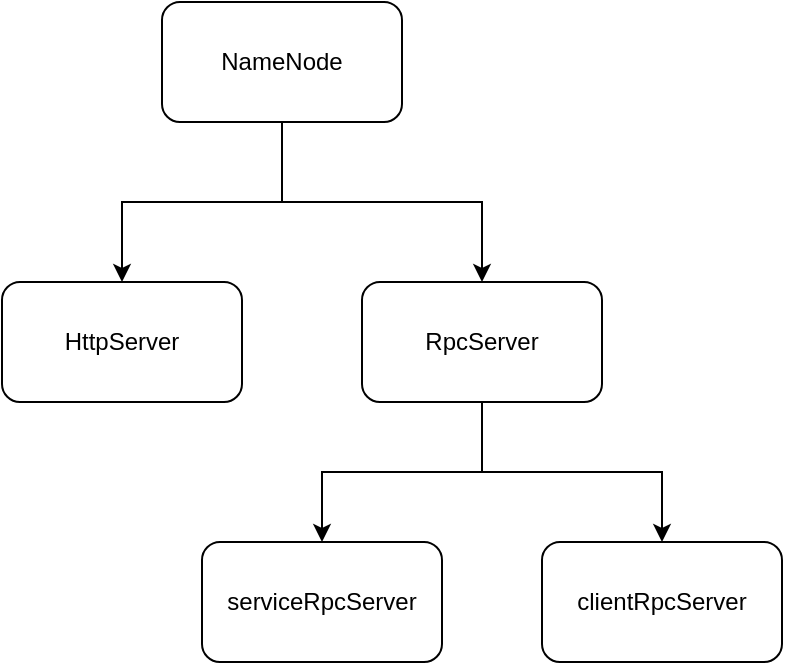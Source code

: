<mxfile version="14.6.7" type="device" pages="4"><diagram id="ly2ooe9w6-Pa7oqlMoro" name="NameNode"><mxGraphModel dx="1298" dy="688" grid="1" gridSize="10" guides="1" tooltips="1" connect="1" arrows="1" fold="1" page="1" pageScale="1" pageWidth="827" pageHeight="1169" math="0" shadow="0"><root><mxCell id="0"/><mxCell id="1" parent="0"/><mxCell id="ha4TE4l5QeBn7lYoLzAS-3" value="" style="edgeStyle=orthogonalEdgeStyle;rounded=0;orthogonalLoop=1;jettySize=auto;html=1;" parent="1" source="ha4TE4l5QeBn7lYoLzAS-1" target="ha4TE4l5QeBn7lYoLzAS-2" edge="1"><mxGeometry relative="1" as="geometry"/></mxCell><mxCell id="ha4TE4l5QeBn7lYoLzAS-6" style="edgeStyle=orthogonalEdgeStyle;rounded=0;orthogonalLoop=1;jettySize=auto;html=1;" parent="1" source="ha4TE4l5QeBn7lYoLzAS-1" target="ha4TE4l5QeBn7lYoLzAS-4" edge="1"><mxGeometry relative="1" as="geometry"/></mxCell><mxCell id="ha4TE4l5QeBn7lYoLzAS-1" value="NameNode" style="rounded=1;whiteSpace=wrap;html=1;" parent="1" vertex="1"><mxGeometry x="230" y="210" width="120" height="60" as="geometry"/></mxCell><mxCell id="ha4TE4l5QeBn7lYoLzAS-2" value="HttpServer" style="rounded=1;whiteSpace=wrap;html=1;" parent="1" vertex="1"><mxGeometry x="150" y="350" width="120" height="60" as="geometry"/></mxCell><mxCell id="ha4TE4l5QeBn7lYoLzAS-8" value="" style="edgeStyle=orthogonalEdgeStyle;rounded=0;orthogonalLoop=1;jettySize=auto;html=1;" parent="1" source="ha4TE4l5QeBn7lYoLzAS-4" target="ha4TE4l5QeBn7lYoLzAS-7" edge="1"><mxGeometry relative="1" as="geometry"/></mxCell><mxCell id="ha4TE4l5QeBn7lYoLzAS-9" style="edgeStyle=orthogonalEdgeStyle;rounded=0;orthogonalLoop=1;jettySize=auto;html=1;entryX=0.5;entryY=0;entryDx=0;entryDy=0;" parent="1" source="ha4TE4l5QeBn7lYoLzAS-4" target="ha4TE4l5QeBn7lYoLzAS-10" edge="1"><mxGeometry relative="1" as="geometry"><mxPoint x="450" y="490" as="targetPoint"/></mxGeometry></mxCell><mxCell id="ha4TE4l5QeBn7lYoLzAS-4" value="RpcServer" style="rounded=1;whiteSpace=wrap;html=1;" parent="1" vertex="1"><mxGeometry x="330" y="350" width="120" height="60" as="geometry"/></mxCell><mxCell id="ha4TE4l5QeBn7lYoLzAS-7" value="serviceRpcServer" style="whiteSpace=wrap;html=1;rounded=1;" parent="1" vertex="1"><mxGeometry x="250" y="480" width="120" height="60" as="geometry"/></mxCell><mxCell id="ha4TE4l5QeBn7lYoLzAS-10" value="clientRpcServer" style="whiteSpace=wrap;html=1;rounded=1;" parent="1" vertex="1"><mxGeometry x="420" y="480" width="120" height="60" as="geometry"/></mxCell></root></mxGraphModel></diagram><diagram id="RKNqn7NyVi2s0vq0bVoF" name="NameNode联邦"><mxGraphModel dx="1773" dy="528" grid="1" gridSize="10" guides="1" tooltips="1" connect="1" arrows="1" fold="1" page="1" pageScale="1" pageWidth="827" pageHeight="1169" math="0" shadow="0">&#xa;      <root>&#xa;        <mxCell id="gmCoTBchSWpw36qI7Mmh-0"/>&#xa;        <mxCell id="gmCoTBchSWpw36qI7Mmh-1" parent="gmCoTBchSWpw36qI7Mmh-0"/>&#xa;        <mxCell id="B1KEJI9ywLASDL8doi5c-4" style="edgeStyle=orthogonalEdgeStyle;rounded=0;orthogonalLoop=1;jettySize=auto;html=1;exitX=0.5;exitY=0;exitDx=0;exitDy=0;" parent="gmCoTBchSWpw36qI7Mmh-1" source="SfHE6blUwgNnkiZhLA7p-4" target="B1KEJI9ywLASDL8doi5c-3" edge="1">&#xa;          <mxGeometry relative="1" as="geometry"/>&#xa;        </mxCell>&#xa;        <mxCell id="SfHE6blUwgNnkiZhLA7p-4" value="" style="rounded=1;whiteSpace=wrap;html=1;" parent="gmCoTBchSWpw36qI7Mmh-1" vertex="1">&#xa;          <mxGeometry x="160" y="80" width="260" height="300" as="geometry"/>&#xa;        </mxCell>&#xa;        <mxCell id="B1KEJI9ywLASDL8doi5c-2" style="edgeStyle=orthogonalEdgeStyle;rounded=0;orthogonalLoop=1;jettySize=auto;html=1;entryX=1;entryY=0.5;entryDx=0;entryDy=0;" parent="gmCoTBchSWpw36qI7Mmh-1" source="SfHE6blUwgNnkiZhLA7p-0" target="B1KEJI9ywLASDL8doi5c-0" edge="1">&#xa;          <mxGeometry relative="1" as="geometry"/>&#xa;        </mxCell>&#xa;        <mxCell id="SfHE6blUwgNnkiZhLA7p-0" value="NameNode&lt;br&gt;active" style="rounded=1;whiteSpace=wrap;html=1;" parent="gmCoTBchSWpw36qI7Mmh-1" vertex="1">&#xa;          <mxGeometry x="230" y="150" width="120" height="60" as="geometry"/>&#xa;        </mxCell>&#xa;        <mxCell id="B1KEJI9ywLASDL8doi5c-6" style="edgeStyle=orthogonalEdgeStyle;rounded=0;orthogonalLoop=1;jettySize=auto;html=1;entryX=1;entryY=0.5;entryDx=0;entryDy=0;" parent="gmCoTBchSWpw36qI7Mmh-1" source="SfHE6blUwgNnkiZhLA7p-1" target="B1KEJI9ywLASDL8doi5c-5" edge="1">&#xa;          <mxGeometry relative="1" as="geometry"/>&#xa;        </mxCell>&#xa;        <mxCell id="SfHE6blUwgNnkiZhLA7p-1" value="NameNode&lt;br&gt;standby" style="rounded=1;whiteSpace=wrap;html=1;" parent="gmCoTBchSWpw36qI7Mmh-1" vertex="1">&#xa;          <mxGeometry x="230" y="260" width="120" height="60" as="geometry"/>&#xa;        </mxCell>&#xa;        <mxCell id="SfHE6blUwgNnkiZhLA7p-5" value="NamingService" style="text;html=1;strokeColor=none;fillColor=none;align=center;verticalAlign=middle;whiteSpace=wrap;rounded=0;" parent="gmCoTBchSWpw36qI7Mmh-1" vertex="1">&#xa;          <mxGeometry x="270" y="100" width="40" height="20" as="geometry"/>&#xa;        </mxCell>&#xa;        <mxCell id="SfHE6blUwgNnkiZhLA7p-11" style="edgeStyle=orthogonalEdgeStyle;rounded=0;orthogonalLoop=1;jettySize=auto;html=1;exitX=0.5;exitY=0;exitDx=0;exitDy=0;" parent="gmCoTBchSWpw36qI7Mmh-1" source="SfHE6blUwgNnkiZhLA7p-6" target="SfHE6blUwgNnkiZhLA7p-4" edge="1">&#xa;          <mxGeometry relative="1" as="geometry"/>&#xa;        </mxCell>&#xa;        <mxCell id="SfHE6blUwgNnkiZhLA7p-12" style="edgeStyle=orthogonalEdgeStyle;rounded=0;orthogonalLoop=1;jettySize=auto;html=1;exitX=0.75;exitY=0;exitDx=0;exitDy=0;entryX=0.25;entryY=1;entryDx=0;entryDy=0;" parent="gmCoTBchSWpw36qI7Mmh-1" source="SfHE6blUwgNnkiZhLA7p-6" target="SfHE6blUwgNnkiZhLA7p-7" edge="1">&#xa;          <mxGeometry relative="1" as="geometry"/>&#xa;        </mxCell>&#xa;        <mxCell id="SfHE6blUwgNnkiZhLA7p-6" value="DataNode" style="rounded=1;whiteSpace=wrap;html=1;" parent="gmCoTBchSWpw36qI7Mmh-1" vertex="1">&#xa;          <mxGeometry x="230" y="440" width="120" height="60" as="geometry"/>&#xa;        </mxCell>&#xa;        <mxCell id="SfHE6blUwgNnkiZhLA7p-7" value="" style="rounded=1;whiteSpace=wrap;html=1;" parent="gmCoTBchSWpw36qI7Mmh-1" vertex="1">&#xa;          <mxGeometry x="490" y="80" width="260" height="300" as="geometry"/>&#xa;        </mxCell>&#xa;        <mxCell id="SfHE6blUwgNnkiZhLA7p-10" value="NamingService" style="text;html=1;strokeColor=none;fillColor=none;align=center;verticalAlign=middle;whiteSpace=wrap;rounded=0;" parent="gmCoTBchSWpw36qI7Mmh-1" vertex="1">&#xa;          <mxGeometry x="600" y="100" width="40" height="20" as="geometry"/>&#xa;        </mxCell>&#xa;        <mxCell id="SfHE6blUwgNnkiZhLA7p-14" style="edgeStyle=orthogonalEdgeStyle;rounded=0;orthogonalLoop=1;jettySize=auto;html=1;entryX=0.5;entryY=1;entryDx=0;entryDy=0;" parent="gmCoTBchSWpw36qI7Mmh-1" source="SfHE6blUwgNnkiZhLA7p-13" target="SfHE6blUwgNnkiZhLA7p-7" edge="1">&#xa;          <mxGeometry relative="1" as="geometry"/>&#xa;        </mxCell>&#xa;        <mxCell id="SfHE6blUwgNnkiZhLA7p-15" style="edgeStyle=orthogonalEdgeStyle;rounded=0;orthogonalLoop=1;jettySize=auto;html=1;exitX=0.25;exitY=0;exitDx=0;exitDy=0;entryX=0.75;entryY=1;entryDx=0;entryDy=0;" parent="gmCoTBchSWpw36qI7Mmh-1" source="SfHE6blUwgNnkiZhLA7p-13" target="SfHE6blUwgNnkiZhLA7p-4" edge="1">&#xa;          <mxGeometry relative="1" as="geometry"/>&#xa;        </mxCell>&#xa;        <mxCell id="SfHE6blUwgNnkiZhLA7p-13" value="DataNode" style="rounded=1;whiteSpace=wrap;html=1;" parent="gmCoTBchSWpw36qI7Mmh-1" vertex="1">&#xa;          <mxGeometry x="560" y="450" width="120" height="50" as="geometry"/>&#xa;        </mxCell>&#xa;        <mxCell id="B1KEJI9ywLASDL8doi5c-10" value="" style="edgeStyle=orthogonalEdgeStyle;rounded=0;orthogonalLoop=1;jettySize=auto;html=1;" parent="gmCoTBchSWpw36qI7Mmh-1" source="B1KEJI9ywLASDL8doi5c-3" target="B1KEJI9ywLASDL8doi5c-9" edge="1">&#xa;          <mxGeometry relative="1" as="geometry"/>&#xa;        </mxCell>&#xa;        <mxCell id="B1KEJI9ywLASDL8doi5c-0" value="对应源码中的BPServiceActor" style="rounded=1;whiteSpace=wrap;html=1;" parent="gmCoTBchSWpw36qI7Mmh-1" vertex="1">&#xa;          <mxGeometry x="20" y="150" width="120" height="60" as="geometry"/>&#xa;        </mxCell>&#xa;        <mxCell id="B1KEJI9ywLASDL8doi5c-3" value="对应源码中的BPofferService" style="rounded=1;whiteSpace=wrap;html=1;" parent="gmCoTBchSWpw36qI7Mmh-1" vertex="1">&#xa;          <mxGeometry x="20" y="20" width="120" height="60" as="geometry"/>&#xa;        </mxCell>&#xa;        <mxCell id="B1KEJI9ywLASDL8doi5c-5" value="对应源码中的BPServiceActor" style="rounded=1;whiteSpace=wrap;html=1;" parent="gmCoTBchSWpw36qI7Mmh-1" vertex="1">&#xa;          <mxGeometry x="20" y="260" width="120" height="60" as="geometry"/>&#xa;        </mxCell>&#xa;        <mxCell id="B1KEJI9ywLASDL8doi5c-7" value="NameNode&lt;br&gt;active" style="rounded=1;whiteSpace=wrap;html=1;" parent="gmCoTBchSWpw36qI7Mmh-1" vertex="1">&#xa;          <mxGeometry x="560" y="150" width="120" height="60" as="geometry"/>&#xa;        </mxCell>&#xa;        <mxCell id="B1KEJI9ywLASDL8doi5c-8" value="NameNode&lt;br&gt;standby" style="rounded=1;whiteSpace=wrap;html=1;" parent="gmCoTBchSWpw36qI7Mmh-1" vertex="1">&#xa;          <mxGeometry x="560" y="260" width="120" height="60" as="geometry"/>&#xa;        </mxCell>&#xa;        <mxCell id="B1KEJI9ywLASDL8doi5c-9" value="BlockPool" style="whiteSpace=wrap;html=1;rounded=1;" parent="gmCoTBchSWpw36qI7Mmh-1" vertex="1">&#xa;          <mxGeometry x="-180" y="135" width="130" height="90" as="geometry"/>&#xa;        </mxCell>&#xa;        <mxCell id="B1KEJI9ywLASDL8doi5c-12" value="&lt;meta charset=&quot;utf-8&quot;&gt;&lt;span style=&quot;color: rgb(0, 0, 0); font-family: helvetica; font-size: 11px; font-style: normal; font-weight: 400; letter-spacing: normal; text-align: center; text-indent: 0px; text-transform: none; word-spacing: 0px; background-color: rgb(255, 255, 255); display: inline; float: none;&quot;&gt;一组NameNode对应一个BlockPool&lt;/span&gt;" style="text;html=1;strokeColor=none;fillColor=none;align=center;verticalAlign=middle;whiteSpace=wrap;rounded=0;" parent="gmCoTBchSWpw36qI7Mmh-1" vertex="1">&#xa;          <mxGeometry x="-140" y="20" width="120" height="30" as="geometry"/>&#xa;        </mxCell>&#xa;      </root>&#xa;    </mxGraphModel></diagram><diagram id="2rJtLGrft4Dv6qSumuWv" name="NameNode HA"><mxGraphModel dx="946" dy="528" grid="1" gridSize="10" guides="1" tooltips="1" connect="1" arrows="1" fold="1" page="1" pageScale="1" pageWidth="827" pageHeight="1169" math="0" shadow="0">&#xa;      <root>&#xa;        <mxCell id="2uGY-DxSNQjP9tnZGcsS-0"/>&#xa;        <mxCell id="2uGY-DxSNQjP9tnZGcsS-1" parent="2uGY-DxSNQjP9tnZGcsS-0"/>&#xa;        <mxCell id="2uGY-DxSNQjP9tnZGcsS-2" value="" style="rounded=1;whiteSpace=wrap;html=1;" vertex="1" parent="2uGY-DxSNQjP9tnZGcsS-1">&#xa;          <mxGeometry x="100" y="130" width="300" height="390" as="geometry"/>&#xa;        </mxCell>&#xa;        <mxCell id="2uGY-DxSNQjP9tnZGcsS-3" value="Active NameNode" style="text;html=1;strokeColor=none;fillColor=none;align=center;verticalAlign=middle;whiteSpace=wrap;rounded=0;" vertex="1" parent="2uGY-DxSNQjP9tnZGcsS-1">&#xa;          <mxGeometry x="180" y="140" width="40" height="20" as="geometry"/>&#xa;        </mxCell>&#xa;        <mxCell id="2uGY-DxSNQjP9tnZGcsS-14" style="edgeStyle=orthogonalEdgeStyle;rounded=0;orthogonalLoop=1;jettySize=auto;html=1;entryX=0.5;entryY=0;entryDx=0;entryDy=0;" edge="1" parent="2uGY-DxSNQjP9tnZGcsS-1" source="2uGY-DxSNQjP9tnZGcsS-4" target="2uGY-DxSNQjP9tnZGcsS-11">&#xa;          <mxGeometry relative="1" as="geometry"/>&#xa;        </mxCell>&#xa;        <mxCell id="2uGY-DxSNQjP9tnZGcsS-33" style="edgeStyle=orthogonalEdgeStyle;rounded=0;orthogonalLoop=1;jettySize=auto;html=1;entryX=0;entryY=0.5;entryDx=0;entryDy=0;" edge="1" parent="2uGY-DxSNQjP9tnZGcsS-1" source="2uGY-DxSNQjP9tnZGcsS-4" target="2uGY-DxSNQjP9tnZGcsS-24">&#xa;          <mxGeometry relative="1" as="geometry"/>&#xa;        </mxCell>&#xa;        <mxCell id="2uGY-DxSNQjP9tnZGcsS-34" style="edgeStyle=orthogonalEdgeStyle;rounded=0;orthogonalLoop=1;jettySize=auto;html=1;" edge="1" parent="2uGY-DxSNQjP9tnZGcsS-1" source="2uGY-DxSNQjP9tnZGcsS-4" target="2uGY-DxSNQjP9tnZGcsS-25">&#xa;          <mxGeometry relative="1" as="geometry"/>&#xa;        </mxCell>&#xa;        <mxCell id="2uGY-DxSNQjP9tnZGcsS-35" style="edgeStyle=orthogonalEdgeStyle;rounded=0;orthogonalLoop=1;jettySize=auto;html=1;entryX=0;entryY=0.5;entryDx=0;entryDy=0;" edge="1" parent="2uGY-DxSNQjP9tnZGcsS-1" source="2uGY-DxSNQjP9tnZGcsS-4" target="2uGY-DxSNQjP9tnZGcsS-26">&#xa;          <mxGeometry relative="1" as="geometry"/>&#xa;        </mxCell>&#xa;        <mxCell id="2uGY-DxSNQjP9tnZGcsS-4" value="内存editslog&lt;br&gt;树形结构" style="rounded=1;whiteSpace=wrap;html=1;" vertex="1" parent="2uGY-DxSNQjP9tnZGcsS-1">&#xa;          <mxGeometry x="120" y="227.5" width="70" height="45" as="geometry"/>&#xa;        </mxCell>&#xa;        <mxCell id="2uGY-DxSNQjP9tnZGcsS-36" style="edgeStyle=orthogonalEdgeStyle;rounded=0;orthogonalLoop=1;jettySize=auto;html=1;exitX=1;exitY=0.75;exitDx=0;exitDy=0;entryX=0;entryY=0.75;entryDx=0;entryDy=0;" edge="1" parent="2uGY-DxSNQjP9tnZGcsS-1" source="2uGY-DxSNQjP9tnZGcsS-5" target="2uGY-DxSNQjP9tnZGcsS-15">&#xa;          <mxGeometry relative="1" as="geometry"/>&#xa;        </mxCell>&#xa;        <mxCell id="2uGY-DxSNQjP9tnZGcsS-37" value="HttpUrlConnection&lt;br&gt;输出流" style="edgeLabel;html=1;align=center;verticalAlign=middle;resizable=0;points=[];" vertex="1" connectable="0" parent="2uGY-DxSNQjP9tnZGcsS-36">&#xa;          <mxGeometry x="0.358" y="2" relative="1" as="geometry">&#xa;            <mxPoint y="1" as="offset"/>&#xa;          </mxGeometry>&#xa;        </mxCell>&#xa;        <mxCell id="2uGY-DxSNQjP9tnZGcsS-5" value="" style="rounded=1;whiteSpace=wrap;html=1;" vertex="1" parent="2uGY-DxSNQjP9tnZGcsS-1">&#xa;          <mxGeometry x="456" y="120" width="284" height="300" as="geometry"/>&#xa;        </mxCell>&#xa;        <mxCell id="2uGY-DxSNQjP9tnZGcsS-6" value="JournalNode" style="rounded=1;whiteSpace=wrap;html=1;" vertex="1" parent="2uGY-DxSNQjP9tnZGcsS-1">&#xa;          <mxGeometry x="538" y="140" width="120" height="60" as="geometry"/>&#xa;        </mxCell>&#xa;        <mxCell id="2uGY-DxSNQjP9tnZGcsS-7" value="JournalNode" style="rounded=1;whiteSpace=wrap;html=1;" vertex="1" parent="2uGY-DxSNQjP9tnZGcsS-1">&#xa;          <mxGeometry x="538" y="220" width="120" height="60" as="geometry"/>&#xa;        </mxCell>&#xa;        <mxCell id="2uGY-DxSNQjP9tnZGcsS-8" value="JournalNode" style="rounded=1;whiteSpace=wrap;html=1;" vertex="1" parent="2uGY-DxSNQjP9tnZGcsS-1">&#xa;          <mxGeometry x="540" y="300" width="120" height="60" as="geometry"/>&#xa;        </mxCell>&#xa;        <mxCell id="2uGY-DxSNQjP9tnZGcsS-11" value="" style="rounded=1;whiteSpace=wrap;html=1;" vertex="1" parent="2uGY-DxSNQjP9tnZGcsS-1">&#xa;          <mxGeometry x="30" y="550" width="200" height="110" as="geometry"/>&#xa;        </mxCell>&#xa;        <mxCell id="2uGY-DxSNQjP9tnZGcsS-12" value="磁盘" style="text;html=1;strokeColor=none;fillColor=none;align=center;verticalAlign=middle;whiteSpace=wrap;rounded=0;" vertex="1" parent="2uGY-DxSNQjP9tnZGcsS-1">&#xa;          <mxGeometry x="110" y="570" width="40" height="20" as="geometry"/>&#xa;        </mxCell>&#xa;        <mxCell id="2uGY-DxSNQjP9tnZGcsS-13" value="editslog" style="rounded=1;whiteSpace=wrap;html=1;" vertex="1" parent="2uGY-DxSNQjP9tnZGcsS-1">&#xa;          <mxGeometry x="95" y="595" width="70" height="45" as="geometry"/>&#xa;        </mxCell>&#xa;        <mxCell id="2uGY-DxSNQjP9tnZGcsS-15" value="" style="rounded=1;whiteSpace=wrap;html=1;" vertex="1" parent="2uGY-DxSNQjP9tnZGcsS-1">&#xa;          <mxGeometry x="870" y="110" width="430" height="260" as="geometry"/>&#xa;        </mxCell>&#xa;        <mxCell id="2uGY-DxSNQjP9tnZGcsS-16" value="standby NameNode" style="text;html=1;strokeColor=none;fillColor=none;align=center;verticalAlign=middle;whiteSpace=wrap;rounded=0;" vertex="1" parent="2uGY-DxSNQjP9tnZGcsS-1">&#xa;          <mxGeometry x="990" y="140" width="40" height="20" as="geometry"/>&#xa;        </mxCell>&#xa;        <mxCell id="2uGY-DxSNQjP9tnZGcsS-17" style="edgeStyle=orthogonalEdgeStyle;rounded=0;orthogonalLoop=1;jettySize=auto;html=1;entryX=0.5;entryY=0;entryDx=0;entryDy=0;" edge="1" parent="2uGY-DxSNQjP9tnZGcsS-1" source="2uGY-DxSNQjP9tnZGcsS-18" target="2uGY-DxSNQjP9tnZGcsS-19">&#xa;          <mxGeometry relative="1" as="geometry">&#xa;            <mxPoint x="1010" y="470" as="targetPoint"/>&#xa;          </mxGeometry>&#xa;        </mxCell>&#xa;        <mxCell id="2uGY-DxSNQjP9tnZGcsS-54" value="" style="edgeStyle=orthogonalEdgeStyle;rounded=0;orthogonalLoop=1;jettySize=auto;html=1;" edge="1" parent="2uGY-DxSNQjP9tnZGcsS-1" source="2uGY-DxSNQjP9tnZGcsS-18" target="2uGY-DxSNQjP9tnZGcsS-52">&#xa;          <mxGeometry relative="1" as="geometry"/>&#xa;        </mxCell>&#xa;        <mxCell id="2uGY-DxSNQjP9tnZGcsS-18" value="内存editslog&lt;br&gt;树形结构" style="rounded=1;whiteSpace=wrap;html=1;" vertex="1" parent="2uGY-DxSNQjP9tnZGcsS-1">&#xa;          <mxGeometry x="1015" y="200" width="70" height="45" as="geometry"/>&#xa;        </mxCell>&#xa;        <mxCell id="2uGY-DxSNQjP9tnZGcsS-19" value="" style="rounded=1;whiteSpace=wrap;html=1;" vertex="1" parent="2uGY-DxSNQjP9tnZGcsS-1">&#xa;          <mxGeometry x="880" y="470" width="330" height="190" as="geometry"/>&#xa;        </mxCell>&#xa;        <mxCell id="2uGY-DxSNQjP9tnZGcsS-20" value="磁盘" style="text;html=1;strokeColor=none;fillColor=none;align=center;verticalAlign=middle;whiteSpace=wrap;rounded=0;" vertex="1" parent="2uGY-DxSNQjP9tnZGcsS-1">&#xa;          <mxGeometry x="960" y="490" width="40" height="20" as="geometry"/>&#xa;        </mxCell>&#xa;        <mxCell id="2uGY-DxSNQjP9tnZGcsS-21" value="editslog" style="rounded=1;whiteSpace=wrap;html=1;" vertex="1" parent="2uGY-DxSNQjP9tnZGcsS-1">&#xa;          <mxGeometry x="945" y="515" width="70" height="45" as="geometry"/>&#xa;        </mxCell>&#xa;        <mxCell id="2uGY-DxSNQjP9tnZGcsS-27" style="edgeStyle=orthogonalEdgeStyle;rounded=0;orthogonalLoop=1;jettySize=auto;html=1;entryX=0;entryY=0.5;entryDx=0;entryDy=0;" edge="1" parent="2uGY-DxSNQjP9tnZGcsS-1" source="2uGY-DxSNQjP9tnZGcsS-24" target="2uGY-DxSNQjP9tnZGcsS-6">&#xa;          <mxGeometry relative="1" as="geometry"/>&#xa;        </mxCell>&#xa;        <mxCell id="2uGY-DxSNQjP9tnZGcsS-30" value="异步发送" style="edgeLabel;html=1;align=center;verticalAlign=middle;resizable=0;points=[];" vertex="1" connectable="0" parent="2uGY-DxSNQjP9tnZGcsS-27">&#xa;          <mxGeometry x="-0.003" y="4" relative="1" as="geometry">&#xa;            <mxPoint as="offset"/>&#xa;          </mxGeometry>&#xa;        </mxCell>&#xa;        <mxCell id="2uGY-DxSNQjP9tnZGcsS-24" value="thread" style="rounded=1;whiteSpace=wrap;html=1;" vertex="1" parent="2uGY-DxSNQjP9tnZGcsS-1">&#xa;          <mxGeometry x="250" y="175" width="70" height="45" as="geometry"/>&#xa;        </mxCell>&#xa;        <mxCell id="2uGY-DxSNQjP9tnZGcsS-28" style="edgeStyle=orthogonalEdgeStyle;rounded=0;orthogonalLoop=1;jettySize=auto;html=1;" edge="1" parent="2uGY-DxSNQjP9tnZGcsS-1" source="2uGY-DxSNQjP9tnZGcsS-25" target="2uGY-DxSNQjP9tnZGcsS-7">&#xa;          <mxGeometry relative="1" as="geometry"/>&#xa;        </mxCell>&#xa;        <mxCell id="2uGY-DxSNQjP9tnZGcsS-31" value="异步发送" style="edgeLabel;html=1;align=center;verticalAlign=middle;resizable=0;points=[];" vertex="1" connectable="0" parent="2uGY-DxSNQjP9tnZGcsS-28">&#xa;          <mxGeometry x="-0.086" y="1" relative="1" as="geometry">&#xa;            <mxPoint as="offset"/>&#xa;          </mxGeometry>&#xa;        </mxCell>&#xa;        <mxCell id="2uGY-DxSNQjP9tnZGcsS-25" value="thread" style="rounded=1;whiteSpace=wrap;html=1;" vertex="1" parent="2uGY-DxSNQjP9tnZGcsS-1">&#xa;          <mxGeometry x="250" y="227.5" width="70" height="45" as="geometry"/>&#xa;        </mxCell>&#xa;        <mxCell id="2uGY-DxSNQjP9tnZGcsS-29" style="edgeStyle=orthogonalEdgeStyle;rounded=0;orthogonalLoop=1;jettySize=auto;html=1;" edge="1" parent="2uGY-DxSNQjP9tnZGcsS-1" source="2uGY-DxSNQjP9tnZGcsS-26" target="2uGY-DxSNQjP9tnZGcsS-8">&#xa;          <mxGeometry relative="1" as="geometry"/>&#xa;        </mxCell>&#xa;        <mxCell id="2uGY-DxSNQjP9tnZGcsS-32" value="异步发送" style="edgeLabel;html=1;align=center;verticalAlign=middle;resizable=0;points=[];" vertex="1" connectable="0" parent="2uGY-DxSNQjP9tnZGcsS-29">&#xa;          <mxGeometry x="-0.236" y="-1" relative="1" as="geometry">&#xa;            <mxPoint y="1" as="offset"/>&#xa;          </mxGeometry>&#xa;        </mxCell>&#xa;        <mxCell id="2uGY-DxSNQjP9tnZGcsS-26" value="thread" style="rounded=1;whiteSpace=wrap;html=1;" vertex="1" parent="2uGY-DxSNQjP9tnZGcsS-1">&#xa;          <mxGeometry x="250" y="280" width="70" height="45" as="geometry"/>&#xa;        </mxCell>&#xa;        <mxCell id="2uGY-DxSNQjP9tnZGcsS-47" style="edgeStyle=orthogonalEdgeStyle;rounded=0;orthogonalLoop=1;jettySize=auto;html=1;exitX=0.25;exitY=1;exitDx=0;exitDy=0;entryX=0.75;entryY=0;entryDx=0;entryDy=0;" edge="1" parent="2uGY-DxSNQjP9tnZGcsS-1" source="2uGY-DxSNQjP9tnZGcsS-38" target="2uGY-DxSNQjP9tnZGcsS-11">&#xa;          <mxGeometry relative="1" as="geometry"/>&#xa;        </mxCell>&#xa;        <mxCell id="2uGY-DxSNQjP9tnZGcsS-48" value="接收到image后写入" style="edgeLabel;html=1;align=center;verticalAlign=middle;resizable=0;points=[];" vertex="1" connectable="0" parent="2uGY-DxSNQjP9tnZGcsS-47">&#xa;          <mxGeometry x="-0.027" y="-2" relative="1" as="geometry">&#xa;            <mxPoint as="offset"/>&#xa;          </mxGeometry>&#xa;        </mxCell>&#xa;        <mxCell id="2uGY-DxSNQjP9tnZGcsS-38" value="HttpServer" style="rounded=1;whiteSpace=wrap;html=1;" vertex="1" parent="2uGY-DxSNQjP9tnZGcsS-1">&#xa;          <mxGeometry x="190" y="340" width="120" height="60" as="geometry"/>&#xa;        </mxCell>&#xa;        <mxCell id="2uGY-DxSNQjP9tnZGcsS-41" style="edgeStyle=orthogonalEdgeStyle;rounded=0;orthogonalLoop=1;jettySize=auto;html=1;exitX=0;exitY=0.5;exitDx=0;exitDy=0;entryX=0.5;entryY=1;entryDx=0;entryDy=0;" edge="1" parent="2uGY-DxSNQjP9tnZGcsS-1" source="2uGY-DxSNQjP9tnZGcsS-56" target="2uGY-DxSNQjP9tnZGcsS-58">&#xa;          <mxGeometry relative="1" as="geometry">&#xa;            <mxPoint x="1080" y="640" as="sourcePoint"/>&#xa;            <mxPoint x="330" y="540" as="targetPoint"/>&#xa;            <Array as="points">&#xa;              <mxPoint x="1070" y="630"/>&#xa;              <mxPoint x="320" y="630"/>&#xa;            </Array>&#xa;          </mxGeometry>&#xa;        </mxCell>&#xa;        <mxCell id="2uGY-DxSNQjP9tnZGcsS-42" value="HttpUrlConnection&lt;br&gt;输出流将fsimage异步传输到active NameNode" style="edgeLabel;html=1;align=center;verticalAlign=middle;resizable=0;points=[];" vertex="1" connectable="0" parent="2uGY-DxSNQjP9tnZGcsS-41">&#xa;          <mxGeometry x="-0.239" y="-2" relative="1" as="geometry">&#xa;            <mxPoint as="offset"/>&#xa;          </mxGeometry>&#xa;        </mxCell>&#xa;        <mxCell id="2uGY-DxSNQjP9tnZGcsS-57" value="" style="edgeStyle=orthogonalEdgeStyle;rounded=0;orthogonalLoop=1;jettySize=auto;html=1;" edge="1" parent="2uGY-DxSNQjP9tnZGcsS-1" source="2uGY-DxSNQjP9tnZGcsS-40" target="2uGY-DxSNQjP9tnZGcsS-56">&#xa;          <mxGeometry relative="1" as="geometry"/>&#xa;        </mxCell>&#xa;        <mxCell id="2uGY-DxSNQjP9tnZGcsS-40" value="fsimage" style="rounded=1;whiteSpace=wrap;html=1;" vertex="1" parent="2uGY-DxSNQjP9tnZGcsS-1">&#xa;          <mxGeometry x="1060" y="515" width="70" height="45" as="geometry"/>&#xa;        </mxCell>&#xa;        <mxCell id="2uGY-DxSNQjP9tnZGcsS-45" style="edgeStyle=orthogonalEdgeStyle;rounded=0;orthogonalLoop=1;jettySize=auto;html=1;exitX=0.5;exitY=1;exitDx=0;exitDy=0;entryX=0.5;entryY=0;entryDx=0;entryDy=0;" edge="1" parent="2uGY-DxSNQjP9tnZGcsS-1" source="2uGY-DxSNQjP9tnZGcsS-43" target="2uGY-DxSNQjP9tnZGcsS-40">&#xa;          <mxGeometry relative="1" as="geometry"/>&#xa;        </mxCell>&#xa;        <mxCell id="2uGY-DxSNQjP9tnZGcsS-43" value="checkpoint" style="ellipse;whiteSpace=wrap;html=1;" vertex="1" parent="2uGY-DxSNQjP9tnZGcsS-1">&#xa;          <mxGeometry x="1090" y="262.5" width="120" height="80" as="geometry"/>&#xa;        </mxCell>&#xa;        <mxCell id="2uGY-DxSNQjP9tnZGcsS-46" value="还没写入fsimage的editslog超过100万条或&lt;br&gt;上次执行checkpoint间隔大于1小时，&lt;br&gt;则执行checkpoint" style="text;html=1;strokeColor=none;fillColor=none;align=center;verticalAlign=middle;whiteSpace=wrap;rounded=0;" vertex="1" parent="2uGY-DxSNQjP9tnZGcsS-1">&#xa;          <mxGeometry x="1150" y="400" width="250" height="70" as="geometry"/>&#xa;        </mxCell>&#xa;        <mxCell id="2uGY-DxSNQjP9tnZGcsS-51" value="" style="edgeStyle=orthogonalEdgeStyle;rounded=0;orthogonalLoop=1;jettySize=auto;html=1;" edge="1" parent="2uGY-DxSNQjP9tnZGcsS-1" source="2uGY-DxSNQjP9tnZGcsS-49" target="2uGY-DxSNQjP9tnZGcsS-18">&#xa;          <mxGeometry relative="1" as="geometry"/>&#xa;        </mxCell>&#xa;        <mxCell id="2uGY-DxSNQjP9tnZGcsS-49" value="EditLogTailer" style="ellipse;whiteSpace=wrap;html=1;fillColor=#f8cecc;strokeColor=#b85450;" vertex="1" parent="2uGY-DxSNQjP9tnZGcsS-1">&#xa;          <mxGeometry x="890" y="180" width="90" height="80" as="geometry"/>&#xa;        </mxCell>&#xa;        <mxCell id="2uGY-DxSNQjP9tnZGcsS-22" style="edgeStyle=orthogonalEdgeStyle;rounded=0;orthogonalLoop=1;jettySize=auto;html=1;exitX=0;exitY=0.5;exitDx=0;exitDy=0;" edge="1" parent="2uGY-DxSNQjP9tnZGcsS-1" source="2uGY-DxSNQjP9tnZGcsS-49" target="2uGY-DxSNQjP9tnZGcsS-5">&#xa;          <mxGeometry relative="1" as="geometry"/>&#xa;        </mxCell>&#xa;        <mxCell id="2uGY-DxSNQjP9tnZGcsS-23" value="每隔60s拉取" style="edgeLabel;html=1;align=center;verticalAlign=middle;resizable=0;points=[];" vertex="1" connectable="0" parent="2uGY-DxSNQjP9tnZGcsS-22">&#xa;          <mxGeometry x="-0.228" y="-2" relative="1" as="geometry">&#xa;            <mxPoint as="offset"/>&#xa;          </mxGeometry>&#xa;        </mxCell>&#xa;        <mxCell id="2uGY-DxSNQjP9tnZGcsS-55" value="" style="edgeStyle=orthogonalEdgeStyle;rounded=0;orthogonalLoop=1;jettySize=auto;html=1;" edge="1" parent="2uGY-DxSNQjP9tnZGcsS-1" source="2uGY-DxSNQjP9tnZGcsS-52" target="2uGY-DxSNQjP9tnZGcsS-43">&#xa;          <mxGeometry relative="1" as="geometry"/>&#xa;        </mxCell>&#xa;        <mxCell id="2uGY-DxSNQjP9tnZGcsS-52" value="StandbyCheckpointer" style="ellipse;whiteSpace=wrap;html=1;fillColor=#f8cecc;strokeColor=#b85450;" vertex="1" parent="2uGY-DxSNQjP9tnZGcsS-1">&#xa;          <mxGeometry x="1130" y="130" width="130" height="90" as="geometry"/>&#xa;        </mxCell>&#xa;        <mxCell id="2uGY-DxSNQjP9tnZGcsS-56" value="thread" style="rounded=1;whiteSpace=wrap;html=1;" vertex="1" parent="2uGY-DxSNQjP9tnZGcsS-1">&#xa;          <mxGeometry x="1070" y="610" width="70" height="45" as="geometry"/>&#xa;        </mxCell>&#xa;        <mxCell id="2uGY-DxSNQjP9tnZGcsS-59" style="edgeStyle=orthogonalEdgeStyle;rounded=0;orthogonalLoop=1;jettySize=auto;html=1;exitX=0.5;exitY=0;exitDx=0;exitDy=0;" edge="1" parent="2uGY-DxSNQjP9tnZGcsS-1" source="2uGY-DxSNQjP9tnZGcsS-58" target="2uGY-DxSNQjP9tnZGcsS-38">&#xa;          <mxGeometry relative="1" as="geometry"/>&#xa;        </mxCell>&#xa;        <mxCell id="2uGY-DxSNQjP9tnZGcsS-58" value="ImageServlet" style="rounded=1;whiteSpace=wrap;html=1;" vertex="1" parent="2uGY-DxSNQjP9tnZGcsS-1">&#xa;          <mxGeometry x="260" y="430" width="120" height="60" as="geometry"/>&#xa;        </mxCell>&#xa;      </root>&#xa;    </mxGraphModel></diagram><diagram id="50SD9rZ9KF6gQCeuuli5" name="edits log"><mxGraphModel dx="1298" dy="688" grid="1" gridSize="10" guides="1" tooltips="1" connect="1" arrows="1" fold="1" page="1" pageScale="1" pageWidth="827" pageHeight="1169" math="0" shadow="0"><root><mxCell id="cE-_N8j65lr3B1sfKoRZ-0"/><mxCell id="cE-_N8j65lr3B1sfKoRZ-1" parent="cE-_N8j65lr3B1sfKoRZ-0"/><mxCell id="cE-_N8j65lr3B1sfKoRZ-2" value="" style="rounded=1;whiteSpace=wrap;html=1;" vertex="1" parent="cE-_N8j65lr3B1sfKoRZ-1"><mxGeometry x="240" y="140" width="370" height="200" as="geometry"/></mxCell><mxCell id="cE-_N8j65lr3B1sfKoRZ-3" value="元数据&lt;br&gt;内存" style="text;html=1;strokeColor=none;fillColor=none;align=center;verticalAlign=middle;whiteSpace=wrap;rounded=0;" vertex="1" parent="cE-_N8j65lr3B1sfKoRZ-1"><mxGeometry x="405" y="150" width="40" height="20" as="geometry"/></mxCell><mxCell id="cE-_N8j65lr3B1sfKoRZ-4" style="edgeStyle=orthogonalEdgeStyle;rounded=0;orthogonalLoop=1;jettySize=auto;html=1;entryX=0.5;entryY=0;entryDx=0;entryDy=0;" edge="1" parent="cE-_N8j65lr3B1sfKoRZ-1" source="cE-_N8j65lr3B1sfKoRZ-5" target="cE-_N8j65lr3B1sfKoRZ-6"><mxGeometry relative="1" as="geometry"/></mxCell><mxCell id="cE-_N8j65lr3B1sfKoRZ-5" value="editlog" style="rounded=1;whiteSpace=wrap;html=1;" vertex="1" parent="cE-_N8j65lr3B1sfKoRZ-1"><mxGeometry x="312" y="180" width="86" height="30" as="geometry"/></mxCell><mxCell id="cE-_N8j65lr3B1sfKoRZ-6" value="currentBuffer" style="rounded=1;whiteSpace=wrap;html=1;" vertex="1" parent="cE-_N8j65lr3B1sfKoRZ-1"><mxGeometry x="280" y="265" width="110" height="55" as="geometry"/></mxCell><mxCell id="cE-_N8j65lr3B1sfKoRZ-7" value="readyBuffer" style="rounded=1;whiteSpace=wrap;html=1;" vertex="1" parent="cE-_N8j65lr3B1sfKoRZ-1"><mxGeometry x="430" y="260" width="100" height="60" as="geometry"/></mxCell><mxCell id="cE-_N8j65lr3B1sfKoRZ-8" value="" style="rounded=1;whiteSpace=wrap;html=1;" vertex="1" parent="cE-_N8j65lr3B1sfKoRZ-1"><mxGeometry x="240" y="445" width="370" height="165" as="geometry"/></mxCell><mxCell id="cE-_N8j65lr3B1sfKoRZ-9" value="磁盘" style="text;html=1;strokeColor=none;fillColor=none;align=center;verticalAlign=middle;whiteSpace=wrap;rounded=0;" vertex="1" parent="cE-_N8j65lr3B1sfKoRZ-1"><mxGeometry x="420" y="445" width="40" height="20" as="geometry"/></mxCell><mxCell id="cE-_N8j65lr3B1sfKoRZ-10" value="flush" style="edgeStyle=orthogonalEdgeStyle;rounded=0;orthogonalLoop=1;jettySize=auto;html=1;entryX=0;entryY=0.5;entryDx=0;entryDy=0;" edge="1" parent="cE-_N8j65lr3B1sfKoRZ-1" source="cE-_N8j65lr3B1sfKoRZ-11" target="cE-_N8j65lr3B1sfKoRZ-12"><mxGeometry relative="1" as="geometry"/></mxCell><mxCell id="cE-_N8j65lr3B1sfKoRZ-11" value="editlog" style="rounded=1;whiteSpace=wrap;html=1;" vertex="1" parent="cE-_N8j65lr3B1sfKoRZ-1"><mxGeometry x="307" y="520" width="98" height="60" as="geometry"/></mxCell><mxCell id="cE-_N8j65lr3B1sfKoRZ-12" value="fsimage" style="rounded=1;whiteSpace=wrap;html=1;" vertex="1" parent="cE-_N8j65lr3B1sfKoRZ-1"><mxGeometry x="470" y="520" width="110" height="60" as="geometry"/></mxCell><mxCell id="cE-_N8j65lr3B1sfKoRZ-13" style="edgeStyle=orthogonalEdgeStyle;rounded=0;orthogonalLoop=1;jettySize=auto;html=1;entryX=0.5;entryY=0;entryDx=0;entryDy=0;" edge="1" parent="cE-_N8j65lr3B1sfKoRZ-1" source="cE-_N8j65lr3B1sfKoRZ-6" target="cE-_N8j65lr3B1sfKoRZ-11"><mxGeometry relative="1" as="geometry"><mxPoint x="313" y="400" as="targetPoint"/></mxGeometry></mxCell><mxCell id="cE-_N8j65lr3B1sfKoRZ-14" value="" style="curved=1;endArrow=classic;html=1;" edge="1" parent="cE-_N8j65lr3B1sfKoRZ-1"><mxGeometry width="50" height="50" relative="1" as="geometry"><mxPoint x="490" y="350" as="sourcePoint"/><mxPoint x="390" y="350" as="targetPoint"/><Array as="points"><mxPoint x="470" y="410"/><mxPoint x="420" y="410"/><mxPoint x="400" y="380"/></Array></mxGeometry></mxCell><mxCell id="cE-_N8j65lr3B1sfKoRZ-15" value="swap" style="edgeLabel;html=1;align=center;verticalAlign=middle;resizable=0;points=[];" vertex="1" connectable="0" parent="cE-_N8j65lr3B1sfKoRZ-14"><mxGeometry x="-0.047" y="-2" relative="1" as="geometry"><mxPoint as="offset"/></mxGeometry></mxCell><mxCell id="cE-_N8j65lr3B1sfKoRZ-16" value="" style="rounded=1;whiteSpace=wrap;html=1;" vertex="1" parent="cE-_N8j65lr3B1sfKoRZ-1"><mxGeometry x="780" y="140" width="370" height="200" as="geometry"/></mxCell><mxCell id="cE-_N8j65lr3B1sfKoRZ-17" value="元数据&lt;br&gt;内存" style="text;html=1;strokeColor=none;fillColor=none;align=center;verticalAlign=middle;whiteSpace=wrap;rounded=0;" vertex="1" parent="cE-_N8j65lr3B1sfKoRZ-1"><mxGeometry x="945" y="150" width="40" height="20" as="geometry"/></mxCell><mxCell id="cE-_N8j65lr3B1sfKoRZ-18" style="edgeStyle=orthogonalEdgeStyle;rounded=0;orthogonalLoop=1;jettySize=auto;html=1;" edge="1" parent="cE-_N8j65lr3B1sfKoRZ-1" source="cE-_N8j65lr3B1sfKoRZ-19" target="cE-_N8j65lr3B1sfKoRZ-21"><mxGeometry relative="1" as="geometry"/></mxCell><mxCell id="cE-_N8j65lr3B1sfKoRZ-19" value="editlog" style="rounded=1;whiteSpace=wrap;html=1;" vertex="1" parent="cE-_N8j65lr3B1sfKoRZ-1"><mxGeometry x="852" y="180" width="86" height="30" as="geometry"/></mxCell><mxCell id="cE-_N8j65lr3B1sfKoRZ-20" value="currentBuffer" style="rounded=1;whiteSpace=wrap;html=1;" vertex="1" parent="cE-_N8j65lr3B1sfKoRZ-1"><mxGeometry x="820" y="265" width="110" height="55" as="geometry"/></mxCell><mxCell id="cE-_N8j65lr3B1sfKoRZ-21" value="readyBuffer" style="rounded=1;whiteSpace=wrap;html=1;" vertex="1" parent="cE-_N8j65lr3B1sfKoRZ-1"><mxGeometry x="970" y="260" width="100" height="60" as="geometry"/></mxCell><mxCell id="cE-_N8j65lr3B1sfKoRZ-22" value="" style="rounded=1;whiteSpace=wrap;html=1;" vertex="1" parent="cE-_N8j65lr3B1sfKoRZ-1"><mxGeometry x="780" y="445" width="370" height="165" as="geometry"/></mxCell><mxCell id="cE-_N8j65lr3B1sfKoRZ-23" value="磁盘" style="text;html=1;strokeColor=none;fillColor=none;align=center;verticalAlign=middle;whiteSpace=wrap;rounded=0;" vertex="1" parent="cE-_N8j65lr3B1sfKoRZ-1"><mxGeometry x="960" y="445" width="40" height="20" as="geometry"/></mxCell><mxCell id="cE-_N8j65lr3B1sfKoRZ-24" value="flush" style="edgeStyle=orthogonalEdgeStyle;rounded=0;orthogonalLoop=1;jettySize=auto;html=1;entryX=0;entryY=0.5;entryDx=0;entryDy=0;" edge="1" parent="cE-_N8j65lr3B1sfKoRZ-1" source="cE-_N8j65lr3B1sfKoRZ-25" target="cE-_N8j65lr3B1sfKoRZ-26"><mxGeometry relative="1" as="geometry"/></mxCell><mxCell id="cE-_N8j65lr3B1sfKoRZ-25" value="editlog" style="rounded=1;whiteSpace=wrap;html=1;" vertex="1" parent="cE-_N8j65lr3B1sfKoRZ-1"><mxGeometry x="847" y="520" width="98" height="60" as="geometry"/></mxCell><mxCell id="cE-_N8j65lr3B1sfKoRZ-26" value="fsimage" style="rounded=1;whiteSpace=wrap;html=1;" vertex="1" parent="cE-_N8j65lr3B1sfKoRZ-1"><mxGeometry x="1010" y="520" width="110" height="60" as="geometry"/></mxCell><mxCell id="cE-_N8j65lr3B1sfKoRZ-27" style="edgeStyle=orthogonalEdgeStyle;rounded=0;orthogonalLoop=1;jettySize=auto;html=1;entryX=0.5;entryY=0;entryDx=0;entryDy=0;" edge="1" parent="cE-_N8j65lr3B1sfKoRZ-1" source="cE-_N8j65lr3B1sfKoRZ-20" target="cE-_N8j65lr3B1sfKoRZ-25"><mxGeometry relative="1" as="geometry"><mxPoint x="853" y="400" as="targetPoint"/></mxGeometry></mxCell><mxCell id="cE-_N8j65lr3B1sfKoRZ-28" value="" style="html=1;shadow=0;dashed=0;align=center;verticalAlign=middle;shape=mxgraph.arrows2.arrow;dy=0.67;dx=20;notch=0;" vertex="1" parent="cE-_N8j65lr3B1sfKoRZ-1"><mxGeometry x="660" y="370" width="100" height="60" as="geometry"/></mxCell><mxCell id="cE-_N8j65lr3B1sfKoRZ-29" value="" style="edgeStyle=orthogonalEdgeStyle;rounded=0;orthogonalLoop=1;jettySize=auto;html=1;" edge="1" parent="cE-_N8j65lr3B1sfKoRZ-1" source="cE-_N8j65lr3B1sfKoRZ-30" target="cE-_N8j65lr3B1sfKoRZ-32"><mxGeometry relative="1" as="geometry"/></mxCell><mxCell id="cE-_N8j65lr3B1sfKoRZ-30" value="从threadlocal中获取txid" style="rounded=1;whiteSpace=wrap;html=1;" vertex="1" parent="cE-_N8j65lr3B1sfKoRZ-1"><mxGeometry x="540" y="740" width="200" height="60" as="geometry"/></mxCell><mxCell id="cE-_N8j65lr3B1sfKoRZ-31" value="" style="edgeStyle=orthogonalEdgeStyle;rounded=0;orthogonalLoop=1;jettySize=auto;html=1;" edge="1" parent="cE-_N8j65lr3B1sfKoRZ-1" source="cE-_N8j65lr3B1sfKoRZ-32" target="cE-_N8j65lr3B1sfKoRZ-37"><mxGeometry relative="1" as="geometry"/></mxCell><mxCell id="cE-_N8j65lr3B1sfKoRZ-32" value="synchronized加锁" style="rounded=1;whiteSpace=wrap;html=1;fillColor=#d5e8d4;strokeColor=#82b366;" vertex="1" parent="cE-_N8j65lr3B1sfKoRZ-1"><mxGeometry x="540" y="880" width="200" height="60" as="geometry"/></mxCell><mxCell id="cE-_N8j65lr3B1sfKoRZ-33" value="" style="edgeStyle=orthogonalEdgeStyle;rounded=0;orthogonalLoop=1;jettySize=auto;html=1;" edge="1" parent="cE-_N8j65lr3B1sfKoRZ-1" source="cE-_N8j65lr3B1sfKoRZ-37" target="cE-_N8j65lr3B1sfKoRZ-44"><mxGeometry relative="1" as="geometry"><mxPoint x="640" y="1180" as="targetPoint"/></mxGeometry></mxCell><mxCell id="cE-_N8j65lr3B1sfKoRZ-34" value="N" style="edgeLabel;html=1;align=center;verticalAlign=middle;resizable=0;points=[];" vertex="1" connectable="0" parent="cE-_N8j65lr3B1sfKoRZ-33"><mxGeometry x="0.022" y="1" relative="1" as="geometry"><mxPoint as="offset"/></mxGeometry></mxCell><mxCell id="cE-_N8j65lr3B1sfKoRZ-35" value="" style="edgeStyle=orthogonalEdgeStyle;rounded=0;orthogonalLoop=1;jettySize=auto;html=1;" edge="1" parent="cE-_N8j65lr3B1sfKoRZ-1" source="cE-_N8j65lr3B1sfKoRZ-37" target="cE-_N8j65lr3B1sfKoRZ-39"><mxGeometry relative="1" as="geometry"/></mxCell><mxCell id="cE-_N8j65lr3B1sfKoRZ-36" value="Y" style="edgeLabel;html=1;align=center;verticalAlign=middle;resizable=0;points=[];" vertex="1" connectable="0" parent="cE-_N8j65lr3B1sfKoRZ-35"><mxGeometry x="-0.107" y="-3" relative="1" as="geometry"><mxPoint as="offset"/></mxGeometry></mxCell><mxCell id="cE-_N8j65lr3B1sfKoRZ-37" value="mytxid &amp;gt; synctxid &amp;amp;&amp;amp; isSyncRunning" style="rhombus;whiteSpace=wrap;html=1;rounded=1;fillColor=#f8cecc;strokeColor=#b85450;" vertex="1" parent="cE-_N8j65lr3B1sfKoRZ-1"><mxGeometry x="510" y="1010" width="260" height="80" as="geometry"/></mxCell><mxCell id="cE-_N8j65lr3B1sfKoRZ-38" style="edgeStyle=orthogonalEdgeStyle;rounded=0;orthogonalLoop=1;jettySize=auto;html=1;exitX=0.5;exitY=0;exitDx=0;exitDy=0;entryX=0.5;entryY=0;entryDx=0;entryDy=0;" edge="1" parent="cE-_N8j65lr3B1sfKoRZ-1" source="cE-_N8j65lr3B1sfKoRZ-39" target="cE-_N8j65lr3B1sfKoRZ-37"><mxGeometry relative="1" as="geometry"><mxPoint x="640" y="980" as="targetPoint"/><Array as="points"><mxPoint x="980" y="960"/><mxPoint x="640" y="960"/></Array></mxGeometry></mxCell><mxCell id="cE-_N8j65lr3B1sfKoRZ-39" value="&lt;span&gt;wait(1000)&lt;/span&gt;" style="whiteSpace=wrap;html=1;rounded=1;" vertex="1" parent="cE-_N8j65lr3B1sfKoRZ-1"><mxGeometry x="920" y="1020" width="120" height="60" as="geometry"/></mxCell><mxCell id="cE-_N8j65lr3B1sfKoRZ-40" value="" style="edgeStyle=orthogonalEdgeStyle;rounded=0;orthogonalLoop=1;jettySize=auto;html=1;" edge="1" parent="cE-_N8j65lr3B1sfKoRZ-1" source="cE-_N8j65lr3B1sfKoRZ-44" target="cE-_N8j65lr3B1sfKoRZ-45"><mxGeometry relative="1" as="geometry"/></mxCell><mxCell id="cE-_N8j65lr3B1sfKoRZ-41" value="Y" style="edgeLabel;html=1;align=center;verticalAlign=middle;resizable=0;points=[];" vertex="1" connectable="0" parent="cE-_N8j65lr3B1sfKoRZ-40"><mxGeometry x="0.427" y="-3" relative="1" as="geometry"><mxPoint x="-37" y="-3" as="offset"/></mxGeometry></mxCell><mxCell id="cE-_N8j65lr3B1sfKoRZ-42" value="" style="edgeStyle=orthogonalEdgeStyle;rounded=0;orthogonalLoop=1;jettySize=auto;html=1;" edge="1" parent="cE-_N8j65lr3B1sfKoRZ-1" source="cE-_N8j65lr3B1sfKoRZ-44" target="cE-_N8j65lr3B1sfKoRZ-47"><mxGeometry relative="1" as="geometry"/></mxCell><mxCell id="cE-_N8j65lr3B1sfKoRZ-43" value="N" style="edgeLabel;html=1;align=center;verticalAlign=middle;resizable=0;points=[];" vertex="1" connectable="0" parent="cE-_N8j65lr3B1sfKoRZ-42"><mxGeometry x="-0.111" y="1" relative="1" as="geometry"><mxPoint as="offset"/></mxGeometry></mxCell><mxCell id="cE-_N8j65lr3B1sfKoRZ-44" value="mytxid &amp;lt;= synctxid" style="rhombus;whiteSpace=wrap;html=1;rounded=1;fillColor=#fff2cc;strokeColor=#d6b656;" vertex="1" parent="cE-_N8j65lr3B1sfKoRZ-1"><mxGeometry x="510" y="1200" width="260" height="80" as="geometry"/></mxCell><mxCell id="cE-_N8j65lr3B1sfKoRZ-45" value="return" style="whiteSpace=wrap;html=1;rounded=1;" vertex="1" parent="cE-_N8j65lr3B1sfKoRZ-1"><mxGeometry x="920" y="1210" width="120" height="60" as="geometry"/></mxCell><mxCell id="cE-_N8j65lr3B1sfKoRZ-46" value="" style="edgeStyle=orthogonalEdgeStyle;rounded=0;orthogonalLoop=1;jettySize=auto;html=1;" edge="1" parent="cE-_N8j65lr3B1sfKoRZ-1" source="cE-_N8j65lr3B1sfKoRZ-47" target="cE-_N8j65lr3B1sfKoRZ-49"><mxGeometry relative="1" as="geometry"/></mxCell><mxCell id="cE-_N8j65lr3B1sfKoRZ-47" value="交换editslog内存缓冲区" style="whiteSpace=wrap;html=1;rounded=1;" vertex="1" parent="cE-_N8j65lr3B1sfKoRZ-1"><mxGeometry x="550" y="1360" width="180" height="70" as="geometry"/></mxCell><mxCell id="cE-_N8j65lr3B1sfKoRZ-48" value="" style="edgeStyle=orthogonalEdgeStyle;rounded=0;orthogonalLoop=1;jettySize=auto;html=1;" edge="1" parent="cE-_N8j65lr3B1sfKoRZ-1" source="cE-_N8j65lr3B1sfKoRZ-49" target="cE-_N8j65lr3B1sfKoRZ-50"><mxGeometry relative="1" as="geometry"/></mxCell><mxCell id="cE-_N8j65lr3B1sfKoRZ-49" value="结束synchronized加锁" style="whiteSpace=wrap;html=1;rounded=1;fillColor=#d5e8d4;strokeColor=#82b366;" vertex="1" parent="cE-_N8j65lr3B1sfKoRZ-1"><mxGeometry x="565" y="1515" width="150" height="65" as="geometry"/></mxCell><mxCell id="cE-_N8j65lr3B1sfKoRZ-50" value="刷盘" style="whiteSpace=wrap;html=1;rounded=1;" vertex="1" parent="cE-_N8j65lr3B1sfKoRZ-1"><mxGeometry x="580" y="1655" width="120" height="60" as="geometry"/></mxCell></root></mxGraphModel></diagram></mxfile>